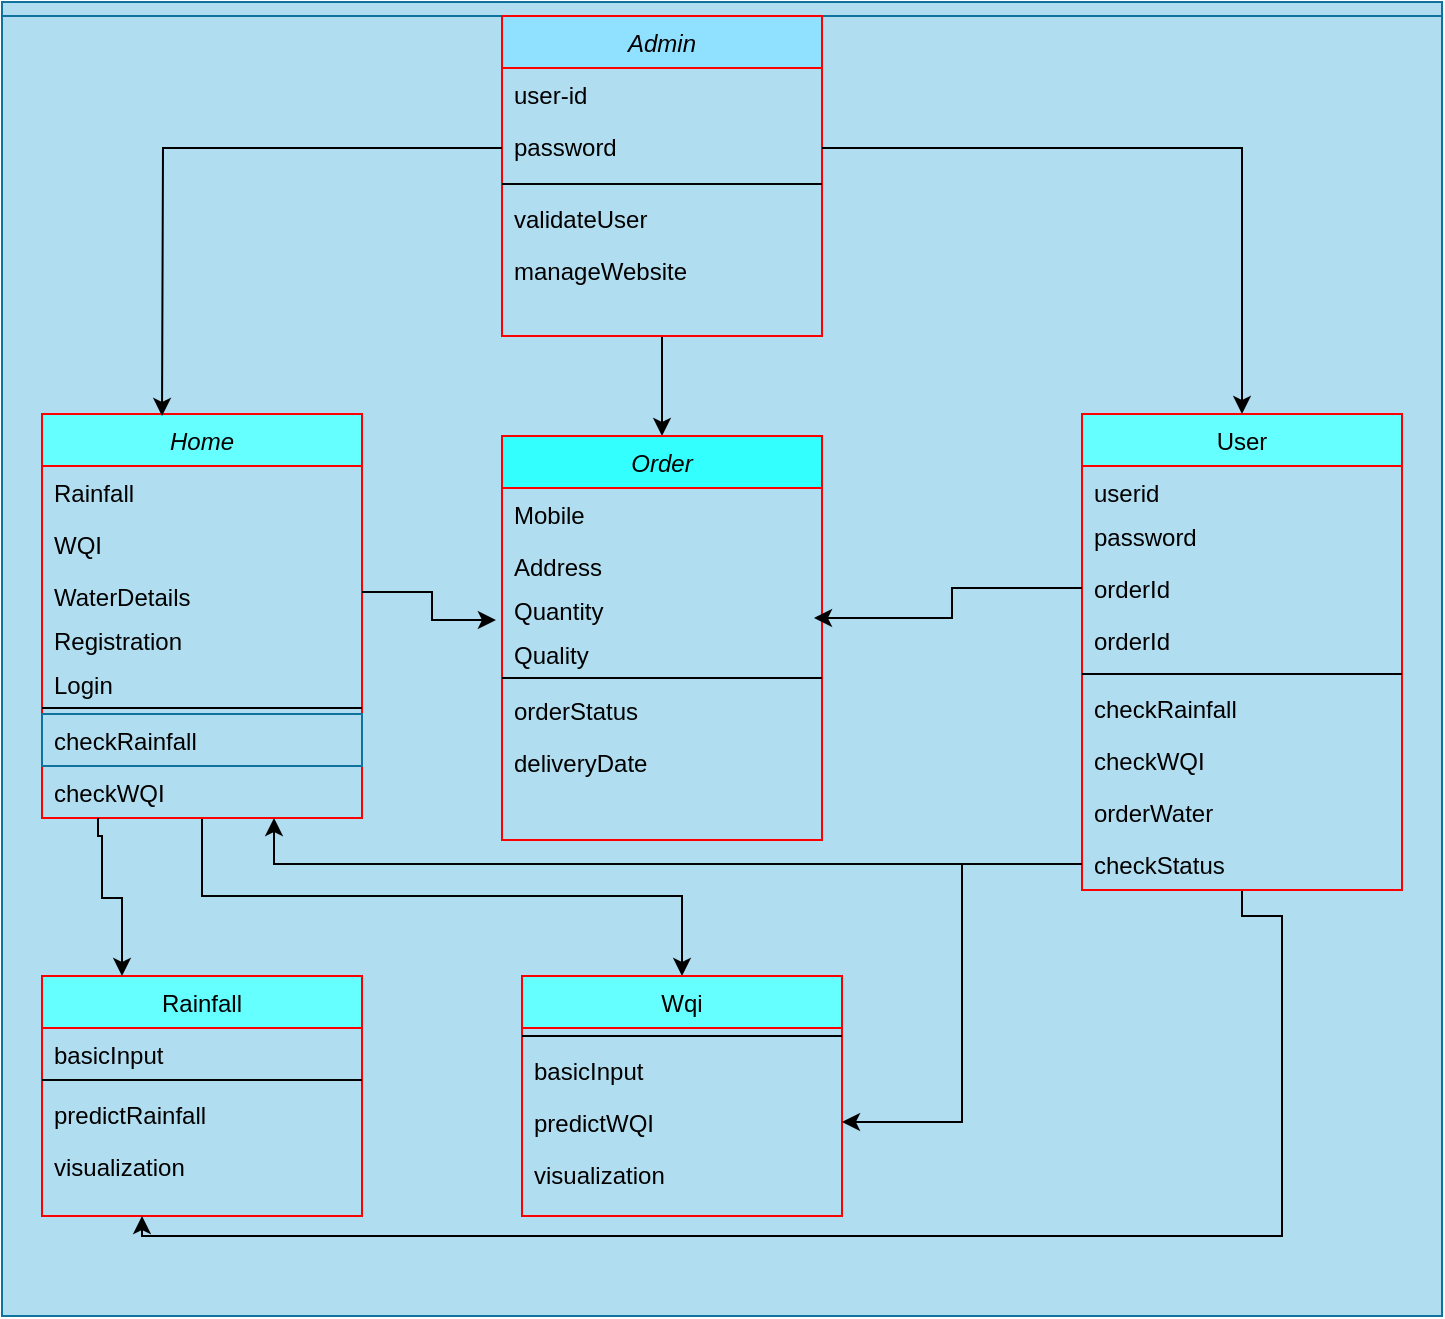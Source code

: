 <mxfile version="20.2.1" type="device" pages="2"><diagram id="C5RBs43oDa-KdzZeNtuy" name="Page-1"><mxGraphModel dx="868" dy="488" grid="1" gridSize="10" guides="1" tooltips="1" connect="1" arrows="1" fold="1" page="1" pageScale="1" pageWidth="827" pageHeight="1169" math="0" shadow="0"><root><mxCell id="WIyWlLk6GJQsqaUBKTNV-0"/><mxCell id="WIyWlLk6GJQsqaUBKTNV-1" parent="WIyWlLk6GJQsqaUBKTNV-0"/><mxCell id="xY2aFi6wceSaTwG1Ltcs-5" value="" style="rounded=0;whiteSpace=wrap;html=1;fillColor=#b1ddf0;strokeColor=#10739e;" parent="WIyWlLk6GJQsqaUBKTNV-1" vertex="1"><mxGeometry x="40" y="3" width="720" height="650" as="geometry"/></mxCell><mxCell id="xY2aFi6wceSaTwG1Ltcs-4" value="" style="rounded=0;whiteSpace=wrap;html=1;fillColor=#b1ddf0;strokeColor=#10739e;" parent="WIyWlLk6GJQsqaUBKTNV-1" vertex="1"><mxGeometry x="40" y="10" width="720" height="650" as="geometry"/></mxCell><mxCell id="K91ypaOYIrVPUOFfMCB2-0" style="edgeStyle=orthogonalEdgeStyle;rounded=0;orthogonalLoop=1;jettySize=auto;html=1;entryX=0.5;entryY=0;entryDx=0;entryDy=0;fontSize=12;" parent="WIyWlLk6GJQsqaUBKTNV-1" source="zkfFHV4jXpPFQw0GAbJ--0" target="zkfFHV4jXpPFQw0GAbJ--13" edge="1"><mxGeometry relative="1" as="geometry"><Array as="points"><mxPoint x="140" y="450"/><mxPoint x="380" y="450"/></Array></mxGeometry></mxCell><mxCell id="zkfFHV4jXpPFQw0GAbJ--0" value="Home" style="swimlane;fontStyle=2;align=center;verticalAlign=top;childLayout=stackLayout;horizontal=1;startSize=26;horizontalStack=0;resizeParent=1;resizeLast=0;collapsible=1;marginBottom=0;rounded=0;shadow=0;strokeWidth=1;fillColor=#66FFFF;strokeColor=#FF0000;" parent="WIyWlLk6GJQsqaUBKTNV-1" vertex="1"><mxGeometry x="60" y="209" width="160" height="202" as="geometry"><mxRectangle x="230" y="140" width="160" height="26" as="alternateBounds"/></mxGeometry></mxCell><mxCell id="zkfFHV4jXpPFQw0GAbJ--1" value="Rainfall" style="text;align=left;verticalAlign=top;spacingLeft=4;spacingRight=4;overflow=hidden;rotatable=0;points=[[0,0.5],[1,0.5]];portConstraint=eastwest;" parent="zkfFHV4jXpPFQw0GAbJ--0" vertex="1"><mxGeometry y="26" width="160" height="26" as="geometry"/></mxCell><mxCell id="zkfFHV4jXpPFQw0GAbJ--2" value="WQI" style="text;align=left;verticalAlign=top;spacingLeft=4;spacingRight=4;overflow=hidden;rotatable=0;points=[[0,0.5],[1,0.5]];portConstraint=eastwest;rounded=0;shadow=0;html=0;" parent="zkfFHV4jXpPFQw0GAbJ--0" vertex="1"><mxGeometry y="52" width="160" height="26" as="geometry"/></mxCell><mxCell id="zkfFHV4jXpPFQw0GAbJ--3" value="WaterDetails" style="text;align=left;verticalAlign=top;spacingLeft=4;spacingRight=4;overflow=hidden;rotatable=0;points=[[0,0.5],[1,0.5]];portConstraint=eastwest;rounded=0;shadow=0;html=0;" parent="zkfFHV4jXpPFQw0GAbJ--0" vertex="1"><mxGeometry y="78" width="160" height="22" as="geometry"/></mxCell><mxCell id="aniymq7O1Pnip-CShYAX-16" value="Registration" style="text;align=left;verticalAlign=top;spacingLeft=4;spacingRight=4;overflow=hidden;rotatable=0;points=[[0,0.5],[1,0.5]];portConstraint=eastwest;rounded=0;shadow=0;html=0;" parent="zkfFHV4jXpPFQw0GAbJ--0" vertex="1"><mxGeometry y="100" width="160" height="22" as="geometry"/></mxCell><mxCell id="aniymq7O1Pnip-CShYAX-17" value="Login" style="text;align=left;verticalAlign=top;spacingLeft=4;spacingRight=4;overflow=hidden;rotatable=0;points=[[0,0.5],[1,0.5]];portConstraint=eastwest;rounded=0;shadow=0;html=0;" parent="zkfFHV4jXpPFQw0GAbJ--0" vertex="1"><mxGeometry y="122" width="160" height="22" as="geometry"/></mxCell><mxCell id="zkfFHV4jXpPFQw0GAbJ--4" value="" style="line;html=1;strokeWidth=1;align=left;verticalAlign=middle;spacingTop=-1;spacingLeft=3;spacingRight=3;rotatable=0;labelPosition=right;points=[];portConstraint=eastwest;" parent="zkfFHV4jXpPFQw0GAbJ--0" vertex="1"><mxGeometry y="144" width="160" height="6" as="geometry"/></mxCell><mxCell id="aniymq7O1Pnip-CShYAX-18" value="checkRainfall" style="text;align=left;verticalAlign=top;spacingLeft=4;spacingRight=4;overflow=hidden;rotatable=0;points=[[0,0.5],[1,0.5]];portConstraint=eastwest;fillColor=#b1ddf0;strokeColor=#10739e;" parent="zkfFHV4jXpPFQw0GAbJ--0" vertex="1"><mxGeometry y="150" width="160" height="26" as="geometry"/></mxCell><mxCell id="aniymq7O1Pnip-CShYAX-19" value="checkWQI" style="text;align=left;verticalAlign=top;spacingLeft=4;spacingRight=4;overflow=hidden;rotatable=0;points=[[0,0.5],[1,0.5]];portConstraint=eastwest;" parent="zkfFHV4jXpPFQw0GAbJ--0" vertex="1"><mxGeometry y="176" width="160" height="26" as="geometry"/></mxCell><mxCell id="zkfFHV4jXpPFQw0GAbJ--6" value="Rainfall" style="swimlane;fontStyle=0;align=center;verticalAlign=top;childLayout=stackLayout;horizontal=1;startSize=26;horizontalStack=0;resizeParent=1;resizeLast=0;collapsible=1;marginBottom=0;rounded=0;shadow=0;strokeWidth=1;strokeColor=#FF0000;fillColor=#66FFFF;" parent="WIyWlLk6GJQsqaUBKTNV-1" vertex="1"><mxGeometry x="60" y="490" width="160" height="120" as="geometry"><mxRectangle x="130" y="380" width="160" height="26" as="alternateBounds"/></mxGeometry></mxCell><mxCell id="zkfFHV4jXpPFQw0GAbJ--8" value="basicInput" style="text;align=left;verticalAlign=top;spacingLeft=4;spacingRight=4;overflow=hidden;rotatable=0;points=[[0,0.5],[1,0.5]];portConstraint=eastwest;rounded=0;shadow=0;html=0;" parent="zkfFHV4jXpPFQw0GAbJ--6" vertex="1"><mxGeometry y="26" width="160" height="22" as="geometry"/></mxCell><mxCell id="zkfFHV4jXpPFQw0GAbJ--9" value="" style="line;html=1;strokeWidth=1;align=left;verticalAlign=middle;spacingTop=-1;spacingLeft=3;spacingRight=3;rotatable=0;labelPosition=right;points=[];portConstraint=eastwest;" parent="zkfFHV4jXpPFQw0GAbJ--6" vertex="1"><mxGeometry y="48" width="160" height="8" as="geometry"/></mxCell><mxCell id="zkfFHV4jXpPFQw0GAbJ--11" value="predictRainfall" style="text;align=left;verticalAlign=top;spacingLeft=4;spacingRight=4;overflow=hidden;rotatable=0;points=[[0,0.5],[1,0.5]];portConstraint=eastwest;" parent="zkfFHV4jXpPFQw0GAbJ--6" vertex="1"><mxGeometry y="56" width="160" height="26" as="geometry"/></mxCell><mxCell id="aniymq7O1Pnip-CShYAX-45" value="visualization" style="text;align=left;verticalAlign=top;spacingLeft=4;spacingRight=4;overflow=hidden;rotatable=0;points=[[0,0.5],[1,0.5]];portConstraint=eastwest;" parent="zkfFHV4jXpPFQw0GAbJ--6" vertex="1"><mxGeometry y="82" width="160" height="26" as="geometry"/></mxCell><mxCell id="zkfFHV4jXpPFQw0GAbJ--13" value="Wqi" style="swimlane;fontStyle=0;align=center;verticalAlign=top;childLayout=stackLayout;horizontal=1;startSize=26;horizontalStack=0;resizeParent=1;resizeLast=0;collapsible=1;marginBottom=0;rounded=0;shadow=0;strokeWidth=1;fillColor=#66FFFF;strokeColor=#FF0000;" parent="WIyWlLk6GJQsqaUBKTNV-1" vertex="1"><mxGeometry x="300" y="490" width="160" height="120" as="geometry"><mxRectangle x="340" y="380" width="170" height="26" as="alternateBounds"/></mxGeometry></mxCell><mxCell id="zkfFHV4jXpPFQw0GAbJ--15" value="" style="line;html=1;strokeWidth=1;align=left;verticalAlign=middle;spacingTop=-1;spacingLeft=3;spacingRight=3;rotatable=0;labelPosition=right;points=[];portConstraint=eastwest;" parent="zkfFHV4jXpPFQw0GAbJ--13" vertex="1"><mxGeometry y="26" width="160" height="8" as="geometry"/></mxCell><mxCell id="zkfFHV4jXpPFQw0GAbJ--14" value="basicInput" style="text;align=left;verticalAlign=top;spacingLeft=4;spacingRight=4;overflow=hidden;rotatable=0;points=[[0,0.5],[1,0.5]];portConstraint=eastwest;" parent="zkfFHV4jXpPFQw0GAbJ--13" vertex="1"><mxGeometry y="34" width="160" height="26" as="geometry"/></mxCell><mxCell id="aniymq7O1Pnip-CShYAX-24" value="predictWQI" style="text;align=left;verticalAlign=top;spacingLeft=4;spacingRight=4;overflow=hidden;rotatable=0;points=[[0,0.5],[1,0.5]];portConstraint=eastwest;" parent="zkfFHV4jXpPFQw0GAbJ--13" vertex="1"><mxGeometry y="60" width="160" height="26" as="geometry"/></mxCell><mxCell id="aniymq7O1Pnip-CShYAX-47" value="visualization" style="text;align=left;verticalAlign=top;spacingLeft=4;spacingRight=4;overflow=hidden;rotatable=0;points=[[0,0.5],[1,0.5]];portConstraint=eastwest;" parent="zkfFHV4jXpPFQw0GAbJ--13" vertex="1"><mxGeometry y="86" width="160" height="26" as="geometry"/></mxCell><mxCell id="Z3a6K7QzLbf-RJxvpQ3A-7" style="edgeStyle=orthogonalEdgeStyle;rounded=0;orthogonalLoop=1;jettySize=auto;html=1;entryX=1;entryY=0.5;entryDx=0;entryDy=0;" parent="WIyWlLk6GJQsqaUBKTNV-1" source="aniymq7O1Pnip-CShYAX-25" target="aniymq7O1Pnip-CShYAX-24" edge="1"><mxGeometry relative="1" as="geometry"><mxPoint x="630" y="450" as="sourcePoint"/><Array as="points"/></mxGeometry></mxCell><mxCell id="Z3a6K7QzLbf-RJxvpQ3A-8" style="edgeStyle=orthogonalEdgeStyle;rounded=0;orthogonalLoop=1;jettySize=auto;html=1;exitX=0.5;exitY=1;exitDx=0;exitDy=0;" parent="WIyWlLk6GJQsqaUBKTNV-1" source="zkfFHV4jXpPFQw0GAbJ--17" edge="1"><mxGeometry relative="1" as="geometry"><mxPoint x="110" y="610" as="targetPoint"/><Array as="points"><mxPoint x="660" y="460"/><mxPoint x="680" y="460"/><mxPoint x="680" y="620"/><mxPoint x="110" y="620"/></Array></mxGeometry></mxCell><mxCell id="zkfFHV4jXpPFQw0GAbJ--17" value="User" style="swimlane;fontStyle=0;align=center;verticalAlign=top;childLayout=stackLayout;horizontal=1;startSize=26;horizontalStack=0;resizeParent=1;resizeLast=0;collapsible=1;marginBottom=0;rounded=0;shadow=0;strokeWidth=1;fillColor=#66FFFF;strokeColor=#FF0000;" parent="WIyWlLk6GJQsqaUBKTNV-1" vertex="1"><mxGeometry x="580" y="209" width="160" height="238" as="geometry"><mxRectangle x="550" y="140" width="160" height="26" as="alternateBounds"/></mxGeometry></mxCell><mxCell id="zkfFHV4jXpPFQw0GAbJ--18" value="userid" style="text;align=left;verticalAlign=top;spacingLeft=4;spacingRight=4;overflow=hidden;rotatable=0;points=[[0,0.5],[1,0.5]];portConstraint=eastwest;" parent="zkfFHV4jXpPFQw0GAbJ--17" vertex="1"><mxGeometry y="26" width="160" height="22" as="geometry"/></mxCell><mxCell id="zkfFHV4jXpPFQw0GAbJ--19" value="password" style="text;align=left;verticalAlign=top;spacingLeft=4;spacingRight=4;overflow=hidden;rotatable=0;points=[[0,0.5],[1,0.5]];portConstraint=eastwest;rounded=0;shadow=0;html=0;" parent="zkfFHV4jXpPFQw0GAbJ--17" vertex="1"><mxGeometry y="48" width="160" height="26" as="geometry"/></mxCell><mxCell id="zkfFHV4jXpPFQw0GAbJ--20" value="orderId" style="text;align=left;verticalAlign=top;spacingLeft=4;spacingRight=4;overflow=hidden;rotatable=0;points=[[0,0.5],[1,0.5]];portConstraint=eastwest;rounded=0;shadow=0;html=0;" parent="zkfFHV4jXpPFQw0GAbJ--17" vertex="1"><mxGeometry y="74" width="160" height="26" as="geometry"/></mxCell><mxCell id="K91ypaOYIrVPUOFfMCB2-1" value="orderId" style="text;align=left;verticalAlign=top;spacingLeft=4;spacingRight=4;overflow=hidden;rotatable=0;points=[[0,0.5],[1,0.5]];portConstraint=eastwest;rounded=0;shadow=0;html=0;" parent="zkfFHV4jXpPFQw0GAbJ--17" vertex="1"><mxGeometry y="100" width="160" height="26" as="geometry"/></mxCell><mxCell id="zkfFHV4jXpPFQw0GAbJ--23" value="" style="line;html=1;strokeWidth=1;align=left;verticalAlign=middle;spacingTop=-1;spacingLeft=3;spacingRight=3;rotatable=0;labelPosition=right;points=[];portConstraint=eastwest;" parent="zkfFHV4jXpPFQw0GAbJ--17" vertex="1"><mxGeometry y="126" width="160" height="8" as="geometry"/></mxCell><mxCell id="zkfFHV4jXpPFQw0GAbJ--24" value="checkRainfall" style="text;align=left;verticalAlign=top;spacingLeft=4;spacingRight=4;overflow=hidden;rotatable=0;points=[[0,0.5],[1,0.5]];portConstraint=eastwest;" parent="zkfFHV4jXpPFQw0GAbJ--17" vertex="1"><mxGeometry y="134" width="160" height="26" as="geometry"/></mxCell><mxCell id="zkfFHV4jXpPFQw0GAbJ--25" value="checkWQI" style="text;align=left;verticalAlign=top;spacingLeft=4;spacingRight=4;overflow=hidden;rotatable=0;points=[[0,0.5],[1,0.5]];portConstraint=eastwest;" parent="zkfFHV4jXpPFQw0GAbJ--17" vertex="1"><mxGeometry y="160" width="160" height="26" as="geometry"/></mxCell><mxCell id="aniymq7O1Pnip-CShYAX-14" value="orderWater" style="text;align=left;verticalAlign=top;spacingLeft=4;spacingRight=4;overflow=hidden;rotatable=0;points=[[0,0.5],[1,0.5]];portConstraint=eastwest;" parent="zkfFHV4jXpPFQw0GAbJ--17" vertex="1"><mxGeometry y="186" width="160" height="26" as="geometry"/></mxCell><mxCell id="aniymq7O1Pnip-CShYAX-25" value="checkStatus" style="text;align=left;verticalAlign=top;spacingLeft=4;spacingRight=4;overflow=hidden;rotatable=0;points=[[0,0.5],[1,0.5]];portConstraint=eastwest;" parent="zkfFHV4jXpPFQw0GAbJ--17" vertex="1"><mxGeometry y="212" width="160" height="26" as="geometry"/></mxCell><mxCell id="Z3a6K7QzLbf-RJxvpQ3A-1" style="edgeStyle=orthogonalEdgeStyle;rounded=0;orthogonalLoop=1;jettySize=auto;html=1;exitX=0.5;exitY=1;exitDx=0;exitDy=0;entryX=0.5;entryY=0;entryDx=0;entryDy=0;" parent="WIyWlLk6GJQsqaUBKTNV-1" source="aniymq7O1Pnip-CShYAX-8" target="aniymq7O1Pnip-CShYAX-32" edge="1"><mxGeometry relative="1" as="geometry"/></mxCell><mxCell id="aniymq7O1Pnip-CShYAX-8" value="Admin" style="swimlane;fontStyle=2;align=center;verticalAlign=top;childLayout=stackLayout;horizontal=1;startSize=26;horizontalStack=0;resizeParent=1;resizeLast=0;collapsible=1;marginBottom=0;rounded=0;shadow=0;strokeWidth=1;fillColor=#8FE1FF;strokeColor=#FF0000;" parent="WIyWlLk6GJQsqaUBKTNV-1" vertex="1"><mxGeometry x="290" y="10" width="160" height="160" as="geometry"><mxRectangle x="230" y="140" width="160" height="26" as="alternateBounds"/></mxGeometry></mxCell><mxCell id="aniymq7O1Pnip-CShYAX-9" value="user-id&#10;" style="text;align=left;verticalAlign=top;spacingLeft=4;spacingRight=4;overflow=hidden;rotatable=0;points=[[0,0.5],[1,0.5]];portConstraint=eastwest;" parent="aniymq7O1Pnip-CShYAX-8" vertex="1"><mxGeometry y="26" width="160" height="26" as="geometry"/></mxCell><mxCell id="aniymq7O1Pnip-CShYAX-11" value="password" style="text;align=left;verticalAlign=top;spacingLeft=4;spacingRight=4;overflow=hidden;rotatable=0;points=[[0,0.5],[1,0.5]];portConstraint=eastwest;rounded=0;shadow=0;html=0;" parent="aniymq7O1Pnip-CShYAX-8" vertex="1"><mxGeometry y="52" width="160" height="28" as="geometry"/></mxCell><mxCell id="aniymq7O1Pnip-CShYAX-12" value="" style="line;html=1;strokeWidth=1;align=left;verticalAlign=middle;spacingTop=-1;spacingLeft=3;spacingRight=3;rotatable=0;labelPosition=right;points=[];portConstraint=eastwest;" parent="aniymq7O1Pnip-CShYAX-8" vertex="1"><mxGeometry y="80" width="160" height="8" as="geometry"/></mxCell><mxCell id="aniymq7O1Pnip-CShYAX-13" value="validateUser" style="text;align=left;verticalAlign=top;spacingLeft=4;spacingRight=4;overflow=hidden;rotatable=0;points=[[0,0.5],[1,0.5]];portConstraint=eastwest;" parent="aniymq7O1Pnip-CShYAX-8" vertex="1"><mxGeometry y="88" width="160" height="26" as="geometry"/></mxCell><mxCell id="aniymq7O1Pnip-CShYAX-15" value="manageWebsite" style="text;align=left;verticalAlign=top;spacingLeft=4;spacingRight=4;overflow=hidden;rotatable=0;points=[[0,0.5],[1,0.5]];portConstraint=eastwest;" parent="aniymq7O1Pnip-CShYAX-8" vertex="1"><mxGeometry y="114" width="160" height="26" as="geometry"/></mxCell><mxCell id="aniymq7O1Pnip-CShYAX-27" style="edgeStyle=orthogonalEdgeStyle;rounded=0;orthogonalLoop=1;jettySize=auto;html=1;entryX=0.5;entryY=0;entryDx=0;entryDy=0;" parent="WIyWlLk6GJQsqaUBKTNV-1" source="aniymq7O1Pnip-CShYAX-11" edge="1"><mxGeometry relative="1" as="geometry"><mxPoint x="120" y="210" as="targetPoint"/></mxGeometry></mxCell><mxCell id="aniymq7O1Pnip-CShYAX-28" style="edgeStyle=orthogonalEdgeStyle;rounded=0;orthogonalLoop=1;jettySize=auto;html=1;exitX=1;exitY=0.5;exitDx=0;exitDy=0;" parent="WIyWlLk6GJQsqaUBKTNV-1" source="aniymq7O1Pnip-CShYAX-11" target="zkfFHV4jXpPFQw0GAbJ--17" edge="1"><mxGeometry relative="1" as="geometry"/></mxCell><mxCell id="aniymq7O1Pnip-CShYAX-32" value="Order" style="swimlane;fontStyle=2;align=center;verticalAlign=top;childLayout=stackLayout;horizontal=1;startSize=26;horizontalStack=0;resizeParent=1;resizeLast=0;collapsible=1;marginBottom=0;rounded=0;shadow=0;strokeWidth=1;fillColor=#33FFFF;strokeColor=#FF0000;" parent="WIyWlLk6GJQsqaUBKTNV-1" vertex="1"><mxGeometry x="290" y="220" width="160" height="202" as="geometry"><mxRectangle x="230" y="140" width="160" height="26" as="alternateBounds"/></mxGeometry></mxCell><mxCell id="aniymq7O1Pnip-CShYAX-34" value="Mobile" style="text;align=left;verticalAlign=top;spacingLeft=4;spacingRight=4;overflow=hidden;rotatable=0;points=[[0,0.5],[1,0.5]];portConstraint=eastwest;rounded=0;shadow=0;html=0;" parent="aniymq7O1Pnip-CShYAX-32" vertex="1"><mxGeometry y="26" width="160" height="26" as="geometry"/></mxCell><mxCell id="aniymq7O1Pnip-CShYAX-35" value="Address" style="text;align=left;verticalAlign=top;spacingLeft=4;spacingRight=4;overflow=hidden;rotatable=0;points=[[0,0.5],[1,0.5]];portConstraint=eastwest;rounded=0;shadow=0;html=0;" parent="aniymq7O1Pnip-CShYAX-32" vertex="1"><mxGeometry y="52" width="160" height="22" as="geometry"/></mxCell><mxCell id="aniymq7O1Pnip-CShYAX-36" value="Quantity" style="text;align=left;verticalAlign=top;spacingLeft=4;spacingRight=4;overflow=hidden;rotatable=0;points=[[0,0.5],[1,0.5]];portConstraint=eastwest;rounded=0;shadow=0;html=0;" parent="aniymq7O1Pnip-CShYAX-32" vertex="1"><mxGeometry y="74" width="160" height="22" as="geometry"/></mxCell><mxCell id="aniymq7O1Pnip-CShYAX-37" value="Quality" style="text;align=left;verticalAlign=top;spacingLeft=4;spacingRight=4;overflow=hidden;rotatable=0;points=[[0,0.5],[1,0.5]];portConstraint=eastwest;rounded=0;shadow=0;html=0;" parent="aniymq7O1Pnip-CShYAX-32" vertex="1"><mxGeometry y="96" width="160" height="22" as="geometry"/></mxCell><mxCell id="aniymq7O1Pnip-CShYAX-38" value="" style="line;html=1;strokeWidth=1;align=left;verticalAlign=middle;spacingTop=-1;spacingLeft=3;spacingRight=3;rotatable=0;labelPosition=right;points=[];portConstraint=eastwest;" parent="aniymq7O1Pnip-CShYAX-32" vertex="1"><mxGeometry y="118" width="160" height="6" as="geometry"/></mxCell><mxCell id="aniymq7O1Pnip-CShYAX-39" value="orderStatus" style="text;align=left;verticalAlign=top;spacingLeft=4;spacingRight=4;overflow=hidden;rotatable=0;points=[[0,0.5],[1,0.5]];portConstraint=eastwest;" parent="aniymq7O1Pnip-CShYAX-32" vertex="1"><mxGeometry y="124" width="160" height="26" as="geometry"/></mxCell><mxCell id="aniymq7O1Pnip-CShYAX-40" value="deliveryDate" style="text;align=left;verticalAlign=top;spacingLeft=4;spacingRight=4;overflow=hidden;rotatable=0;points=[[0,0.5],[1,0.5]];portConstraint=eastwest;" parent="aniymq7O1Pnip-CShYAX-32" vertex="1"><mxGeometry y="150" width="160" height="26" as="geometry"/></mxCell><mxCell id="Z3a6K7QzLbf-RJxvpQ3A-19" style="edgeStyle=orthogonalEdgeStyle;rounded=0;orthogonalLoop=1;jettySize=auto;html=1;exitX=1;exitY=0.5;exitDx=0;exitDy=0;entryX=-0.019;entryY=-0.182;entryDx=0;entryDy=0;entryPerimeter=0;" parent="WIyWlLk6GJQsqaUBKTNV-1" source="zkfFHV4jXpPFQw0GAbJ--3" target="aniymq7O1Pnip-CShYAX-37" edge="1"><mxGeometry relative="1" as="geometry"/></mxCell><mxCell id="Z3a6K7QzLbf-RJxvpQ3A-20" style="edgeStyle=orthogonalEdgeStyle;rounded=0;orthogonalLoop=1;jettySize=auto;html=1;exitX=0;exitY=0.5;exitDx=0;exitDy=0;entryX=0.975;entryY=-0.227;entryDx=0;entryDy=0;entryPerimeter=0;" parent="WIyWlLk6GJQsqaUBKTNV-1" source="zkfFHV4jXpPFQw0GAbJ--20" target="aniymq7O1Pnip-CShYAX-37" edge="1"><mxGeometry relative="1" as="geometry"/></mxCell><mxCell id="xY2aFi6wceSaTwG1Ltcs-1" style="edgeStyle=orthogonalEdgeStyle;rounded=0;orthogonalLoop=1;jettySize=auto;html=1;exitX=0;exitY=0.5;exitDx=0;exitDy=0;entryX=0.725;entryY=1;entryDx=0;entryDy=0;entryPerimeter=0;" parent="WIyWlLk6GJQsqaUBKTNV-1" source="aniymq7O1Pnip-CShYAX-25" target="aniymq7O1Pnip-CShYAX-19" edge="1"><mxGeometry relative="1" as="geometry"/></mxCell><mxCell id="xY2aFi6wceSaTwG1Ltcs-2" style="edgeStyle=orthogonalEdgeStyle;rounded=0;orthogonalLoop=1;jettySize=auto;html=1;exitX=0.175;exitY=1;exitDx=0;exitDy=0;entryX=0.25;entryY=0;entryDx=0;entryDy=0;exitPerimeter=0;" parent="WIyWlLk6GJQsqaUBKTNV-1" source="aniymq7O1Pnip-CShYAX-19" target="zkfFHV4jXpPFQw0GAbJ--6" edge="1"><mxGeometry relative="1" as="geometry"><Array as="points"><mxPoint x="88" y="420"/><mxPoint x="90" y="420"/><mxPoint x="90" y="451"/><mxPoint x="100" y="451"/></Array></mxGeometry></mxCell></root></mxGraphModel></diagram><diagram id="TQ0Q-PFCS5Fmf-TOzY1V" name="Page-2"><mxGraphModel dx="1240" dy="697" grid="1" gridSize="10" guides="1" tooltips="1" connect="1" arrows="1" fold="1" page="1" pageScale="1" pageWidth="850" pageHeight="1100" math="0" shadow="0"><root><mxCell id="0"/><mxCell id="1" parent="0"/><mxCell id="9cZlnjI-HafeqQw0aiy--1" value="" style="rounded=0;whiteSpace=wrap;html=1;fillColor=#f5f5f5;fontColor=#333333;strokeColor=#666666;" parent="1" vertex="1"><mxGeometry x="20" y="10" width="770" height="790" as="geometry"/></mxCell><mxCell id="koAA99nlZS-hsn2EnZBY-18" style="edgeStyle=orthogonalEdgeStyle;rounded=0;orthogonalLoop=1;jettySize=auto;html=1;exitX=0.5;exitY=1;exitDx=0;exitDy=0;entryX=0.5;entryY=0;entryDx=0;entryDy=0;fontSize=12;" parent="1" source="koAA99nlZS-hsn2EnZBY-1" target="koAA99nlZS-hsn2EnZBY-3" edge="1"><mxGeometry relative="1" as="geometry"/></mxCell><mxCell id="koAA99nlZS-hsn2EnZBY-1" value="" style="ellipse;whiteSpace=wrap;html=1;aspect=fixed;strokeColor=#000000;fillColor=default;" parent="1" vertex="1"><mxGeometry x="370" y="40" width="50" height="50" as="geometry"/></mxCell><mxCell id="koAA99nlZS-hsn2EnZBY-2" value="&lt;b&gt;&lt;font style=&quot;font-size: 15px;&quot;&gt;Start&lt;/font&gt;&lt;/b&gt;" style="text;html=1;strokeColor=none;fillColor=none;align=center;verticalAlign=middle;whiteSpace=wrap;rounded=0;" parent="1" vertex="1"><mxGeometry x="365" y="10" width="60" height="30" as="geometry"/></mxCell><mxCell id="koAA99nlZS-hsn2EnZBY-20" style="edgeStyle=orthogonalEdgeStyle;rounded=0;orthogonalLoop=1;jettySize=auto;html=1;exitX=0.5;exitY=1;exitDx=0;exitDy=0;entryX=0.5;entryY=0;entryDx=0;entryDy=0;fontSize=12;" parent="1" source="koAA99nlZS-hsn2EnZBY-3" target="koAA99nlZS-hsn2EnZBY-4" edge="1"><mxGeometry relative="1" as="geometry"/></mxCell><mxCell id="koAA99nlZS-hsn2EnZBY-3" value="&lt;font style=&quot;font-size: 13px;&quot;&gt;admin id and password&lt;span style=&quot;white-space: pre;&quot;&gt;&#9;&lt;/span&gt;&lt;/font&gt;" style="rounded=1;whiteSpace=wrap;html=1;fontSize=15;strokeColor=#000000;fillColor=default;" parent="1" vertex="1"><mxGeometry x="337.5" y="130" width="115" height="50" as="geometry"/></mxCell><mxCell id="koAA99nlZS-hsn2EnZBY-22" style="edgeStyle=orthogonalEdgeStyle;rounded=0;orthogonalLoop=1;jettySize=auto;html=1;exitX=0.5;exitY=1;exitDx=0;exitDy=0;entryX=0.5;entryY=0;entryDx=0;entryDy=0;fontSize=12;" parent="1" source="koAA99nlZS-hsn2EnZBY-4" target="koAA99nlZS-hsn2EnZBY-7" edge="1"><mxGeometry relative="1" as="geometry"/></mxCell><mxCell id="koAA99nlZS-hsn2EnZBY-23" style="edgeStyle=orthogonalEdgeStyle;rounded=0;orthogonalLoop=1;jettySize=auto;html=1;exitX=0;exitY=0.5;exitDx=0;exitDy=0;entryX=1;entryY=0.5;entryDx=0;entryDy=0;fontSize=12;" parent="1" source="koAA99nlZS-hsn2EnZBY-4" target="koAA99nlZS-hsn2EnZBY-5" edge="1"><mxGeometry relative="1" as="geometry"/></mxCell><mxCell id="koAA99nlZS-hsn2EnZBY-4" value="&lt;font style=&quot;font-size: 12px;&quot;&gt;check id and password&lt;/font&gt;" style="rhombus;whiteSpace=wrap;html=1;fontSize=15;strokeColor=#000000;fillColor=default;" parent="1" vertex="1"><mxGeometry x="345" y="220" width="100" height="90" as="geometry"/></mxCell><mxCell id="koAA99nlZS-hsn2EnZBY-27" style="edgeStyle=orthogonalEdgeStyle;rounded=0;orthogonalLoop=1;jettySize=auto;html=1;exitX=0.5;exitY=0;exitDx=0;exitDy=0;entryX=0;entryY=0.5;entryDx=0;entryDy=0;fontSize=12;" parent="1" source="koAA99nlZS-hsn2EnZBY-5" target="koAA99nlZS-hsn2EnZBY-3" edge="1"><mxGeometry relative="1" as="geometry"/></mxCell><mxCell id="koAA99nlZS-hsn2EnZBY-5" value="Register" style="rounded=1;whiteSpace=wrap;html=1;fontSize=12;strokeColor=#000000;fillColor=default;" parent="1" vertex="1"><mxGeometry x="150" y="240" width="100" height="40" as="geometry"/></mxCell><mxCell id="koAA99nlZS-hsn2EnZBY-28" style="edgeStyle=orthogonalEdgeStyle;rounded=0;orthogonalLoop=1;jettySize=auto;html=1;exitX=0.5;exitY=1;exitDx=0;exitDy=0;entryX=0.5;entryY=0;entryDx=0;entryDy=0;fontSize=12;" parent="1" source="koAA99nlZS-hsn2EnZBY-7" target="koAA99nlZS-hsn2EnZBY-9" edge="1"><mxGeometry relative="1" as="geometry"/></mxCell><mxCell id="koAA99nlZS-hsn2EnZBY-29" style="edgeStyle=orthogonalEdgeStyle;rounded=0;orthogonalLoop=1;jettySize=auto;html=1;exitX=0.5;exitY=1;exitDx=0;exitDy=0;entryX=0.5;entryY=0;entryDx=0;entryDy=0;fontSize=12;" parent="1" source="koAA99nlZS-hsn2EnZBY-7" target="koAA99nlZS-hsn2EnZBY-10" edge="1"><mxGeometry relative="1" as="geometry"/></mxCell><mxCell id="koAA99nlZS-hsn2EnZBY-7" value="&lt;font style=&quot;font-size: 12px;&quot;&gt;login to system&lt;/font&gt;" style="rhombus;whiteSpace=wrap;html=1;fontSize=15;strokeColor=#000000;fillColor=default;" parent="1" vertex="1"><mxGeometry x="345" y="340" width="100" height="90" as="geometry"/></mxCell><mxCell id="koAA99nlZS-hsn2EnZBY-32" style="edgeStyle=orthogonalEdgeStyle;rounded=0;orthogonalLoop=1;jettySize=auto;html=1;exitX=0.5;exitY=1;exitDx=0;exitDy=0;entryX=0;entryY=0.5;entryDx=0;entryDy=0;fontSize=12;" parent="1" source="koAA99nlZS-hsn2EnZBY-8" target="koAA99nlZS-hsn2EnZBY-12" edge="1"><mxGeometry relative="1" as="geometry"/></mxCell><mxCell id="koAA99nlZS-hsn2EnZBY-8" value="&amp;nbsp;rainfall" style="rounded=1;whiteSpace=wrap;html=1;fontSize=12;strokeColor=#000000;fillColor=default;" parent="1" vertex="1"><mxGeometry x="140" y="480" width="100" height="40" as="geometry"/></mxCell><mxCell id="koAA99nlZS-hsn2EnZBY-34" style="edgeStyle=orthogonalEdgeStyle;rounded=0;orthogonalLoop=1;jettySize=auto;html=1;exitX=0.5;exitY=1;exitDx=0;exitDy=0;entryX=0.25;entryY=0;entryDx=0;entryDy=0;fontSize=12;" parent="1" source="koAA99nlZS-hsn2EnZBY-9" target="koAA99nlZS-hsn2EnZBY-12" edge="1"><mxGeometry relative="1" as="geometry"/></mxCell><mxCell id="koAA99nlZS-hsn2EnZBY-9" value="wqi&lt;span style=&quot;color: rgba(0, 0, 0, 0); font-family: monospace; font-size: 0px; text-align: start;&quot;&gt;%3CmxGraphModel%3E%3Croot%3E%3CmxCell%20id%3D%220%22%2F%3E%3CmxCell%20id%3D%221%22%20parent%3D%220%22%2F%3E%3CmxCell%20id%3D%222%22%20value%3D%22Check%20rainfall%22%20style%3D%22rounded%3D1%3BwhiteSpace%3Dwrap%3Bhtml%3D1%3BfontSize%3D12%3BstrokeColor%3D%23000000%3BfillColor%3Ddefault%3B%22%20vertex%3D%221%22%20parent%3D%221%22%3E%3CmxGeometry%20x%3D%22100%22%20y%3D%22480%22%20width%3D%22100%22%20height%3D%2240%22%20as%3D%22geometry%22%2F%3E%3C%2FmxCell%3E%3C%2Froot%3E%3C%2FmxGraphModel%3E&lt;/span&gt;" style="rounded=1;whiteSpace=wrap;html=1;fontSize=12;strokeColor=#000000;fillColor=default;" parent="1" vertex="1"><mxGeometry x="260" y="480" width="100" height="40" as="geometry"/></mxCell><mxCell id="koAA99nlZS-hsn2EnZBY-35" style="edgeStyle=orthogonalEdgeStyle;rounded=0;orthogonalLoop=1;jettySize=auto;html=1;exitX=0.5;exitY=1;exitDx=0;exitDy=0;entryX=0.75;entryY=0;entryDx=0;entryDy=0;fontSize=12;" parent="1" source="koAA99nlZS-hsn2EnZBY-10" target="koAA99nlZS-hsn2EnZBY-12" edge="1"><mxGeometry relative="1" as="geometry"/></mxCell><mxCell id="koAA99nlZS-hsn2EnZBY-10" value="Access Order&lt;span style=&quot;color: rgba(0, 0, 0, 0); font-family: monospace; font-size: 0px; text-align: start;&quot;&gt;%3CmxGraphModel%3E%3Croot%3E%3CmxCell%20id%3D%220%22%2F%3E%3CmxCell%20id%3D%221%22%20parent%3D%220%22%2F%3E%3CmxCell%20id%3D%222%22%20value%3D%22Check%20rainfall%22%20style%3D%22rounded%3D1%3BwhiteSpace%3Dwrap%3Bhtml%3D1%3BfontSize%3D12%3BstrokeColor%3D%23000000%3BfillColor%3Ddefault%3B%22%20vertex%3D%221%22%20parent%3D%221%22%3E%3CmxGeometry%20x%3D%22100%22%20y%3D%22480%22%20width%3D%22100%22%20height%3D%2240%22%20as%3D%22geometry%22%2F%3E%3C%2FmxCell%3E%3C%2Froot%3E%3C%2FmxGraphModel%3E&lt;/span&gt;" style="rounded=1;whiteSpace=wrap;html=1;fontSize=12;strokeColor=#000000;fillColor=default;" parent="1" vertex="1"><mxGeometry x="430" y="480" width="100" height="40" as="geometry"/></mxCell><mxCell id="koAA99nlZS-hsn2EnZBY-33" style="edgeStyle=orthogonalEdgeStyle;rounded=0;orthogonalLoop=1;jettySize=auto;html=1;exitX=0.5;exitY=1;exitDx=0;exitDy=0;entryX=1;entryY=0.5;entryDx=0;entryDy=0;fontSize=12;" parent="1" source="koAA99nlZS-hsn2EnZBY-11" target="koAA99nlZS-hsn2EnZBY-12" edge="1"><mxGeometry relative="1" as="geometry"/></mxCell><mxCell id="koAA99nlZS-hsn2EnZBY-11" value="Contact us" style="rounded=1;whiteSpace=wrap;html=1;fontSize=12;strokeColor=#000000;fillColor=default;" parent="1" vertex="1"><mxGeometry x="550" y="480" width="100" height="40" as="geometry"/></mxCell><mxCell id="koAA99nlZS-hsn2EnZBY-17" style="edgeStyle=orthogonalEdgeStyle;rounded=0;orthogonalLoop=1;jettySize=auto;html=1;exitX=0.5;exitY=1;exitDx=0;exitDy=0;entryX=0.5;entryY=0;entryDx=0;entryDy=0;fontSize=12;startArrow=none;" parent="1" source="koAA99nlZS-hsn2EnZBY-44" target="koAA99nlZS-hsn2EnZBY-13" edge="1"><mxGeometry relative="1" as="geometry"/></mxCell><mxCell id="koAA99nlZS-hsn2EnZBY-12" value="Logout" style="rounded=1;whiteSpace=wrap;html=1;fontSize=12;strokeColor=#000000;fillColor=default;" parent="1" vertex="1"><mxGeometry x="345" y="590" width="100" height="40" as="geometry"/></mxCell><mxCell id="koAA99nlZS-hsn2EnZBY-13" value="" style="ellipse;whiteSpace=wrap;html=1;aspect=fixed;fontSize=12;strokeColor=#000000;fillColor=default;" parent="1" vertex="1"><mxGeometry x="360" y="700" width="70" height="70" as="geometry"/></mxCell><mxCell id="koAA99nlZS-hsn2EnZBY-14" value="" style="ellipse;whiteSpace=wrap;html=1;aspect=fixed;fontSize=12;strokeColor=#000000;fillColor=#000000;" parent="1" vertex="1"><mxGeometry x="370" y="710" width="50" height="50" as="geometry"/></mxCell><mxCell id="koAA99nlZS-hsn2EnZBY-16" value="&lt;b&gt;&lt;font style=&quot;font-size: 15px;&quot;&gt;Stop&lt;/font&gt;&lt;/b&gt;" style="text;html=1;strokeColor=none;fillColor=none;align=center;verticalAlign=middle;whiteSpace=wrap;rounded=0;" parent="1" vertex="1"><mxGeometry x="365" y="770" width="60" height="30" as="geometry"/></mxCell><mxCell id="koAA99nlZS-hsn2EnZBY-38" value="&lt;span style=&quot;background-color: rgb(255, 255, 255);&quot;&gt;No&lt;/span&gt;" style="text;html=1;strokeColor=none;fillColor=none;align=center;verticalAlign=middle;whiteSpace=wrap;rounded=0;labelBackgroundColor=#000000;fontSize=12;" parent="1" vertex="1"><mxGeometry x="260" y="230" width="60" height="30" as="geometry"/></mxCell><mxCell id="koAA99nlZS-hsn2EnZBY-39" value="&lt;span style=&quot;background-color: rgb(255, 255, 255);&quot;&gt;Yes&lt;/span&gt;" style="text;html=1;strokeColor=none;fillColor=none;align=center;verticalAlign=middle;whiteSpace=wrap;rounded=0;labelBackgroundColor=#000000;fontSize=12;" parent="1" vertex="1"><mxGeometry x="395" y="310" width="60" height="30" as="geometry"/></mxCell><mxCell id="koAA99nlZS-hsn2EnZBY-41" value="&lt;span style=&quot;background-color: rgb(255, 255, 255);&quot;&gt;Yes&lt;/span&gt;" style="text;html=1;strokeColor=none;fillColor=none;align=center;verticalAlign=middle;whiteSpace=wrap;rounded=0;labelBackgroundColor=#000000;fontSize=12;" parent="1" vertex="1"><mxGeometry x="365" y="420" width="60" height="30" as="geometry"/></mxCell><mxCell id="koAA99nlZS-hsn2EnZBY-44" value="&lt;span style=&quot;background-color: rgb(255, 255, 255);&quot;&gt;Yes&lt;/span&gt;" style="text;html=1;strokeColor=none;fillColor=none;align=center;verticalAlign=middle;whiteSpace=wrap;rounded=0;labelBackgroundColor=#000000;fontSize=12;" parent="1" vertex="1"><mxGeometry x="365" y="650" width="60" height="30" as="geometry"/></mxCell><mxCell id="koAA99nlZS-hsn2EnZBY-47" value="" style="edgeStyle=orthogonalEdgeStyle;rounded=0;orthogonalLoop=1;jettySize=auto;html=1;exitX=0.5;exitY=1;exitDx=0;exitDy=0;entryX=0.5;entryY=0;entryDx=0;entryDy=0;fontSize=12;endArrow=none;" parent="1" source="koAA99nlZS-hsn2EnZBY-12" target="koAA99nlZS-hsn2EnZBY-44" edge="1"><mxGeometry relative="1" as="geometry"><mxPoint x="395" y="630" as="sourcePoint"/><mxPoint x="395" y="700" as="targetPoint"/></mxGeometry></mxCell><mxCell id="koAA99nlZS-hsn2EnZBY-48" value="&lt;span style=&quot;background-color: rgb(255, 255, 255);&quot;&gt;Yes&lt;/span&gt;" style="text;html=1;strokeColor=none;fillColor=none;align=center;verticalAlign=middle;whiteSpace=wrap;rounded=0;labelBackgroundColor=#000000;fontSize=12;" parent="1" vertex="1"><mxGeometry x="160" y="550" width="60" height="30" as="geometry"/></mxCell><mxCell id="koAA99nlZS-hsn2EnZBY-50" value="&lt;span style=&quot;background-color: rgb(255, 255, 255);&quot;&gt;Yes&lt;/span&gt;" style="text;html=1;strokeColor=none;fillColor=none;align=center;verticalAlign=middle;whiteSpace=wrap;rounded=0;labelBackgroundColor=#000000;fontSize=12;" parent="1" vertex="1"><mxGeometry x="277.5" y="520" width="60" height="30" as="geometry"/></mxCell><mxCell id="koAA99nlZS-hsn2EnZBY-51" value="&lt;span style=&quot;background-color: rgb(255, 255, 255);&quot;&gt;Yes&lt;/span&gt;" style="text;html=1;strokeColor=none;fillColor=none;align=center;verticalAlign=middle;whiteSpace=wrap;rounded=0;labelBackgroundColor=#000000;fontSize=12;" parent="1" vertex="1"><mxGeometry x="570" y="530" width="60" height="30" as="geometry"/></mxCell><mxCell id="koAA99nlZS-hsn2EnZBY-53" value="&lt;span style=&quot;background-color: rgb(255, 255, 255);&quot;&gt;Yes&lt;/span&gt;" style="text;html=1;strokeColor=none;fillColor=none;align=center;verticalAlign=middle;whiteSpace=wrap;rounded=0;labelBackgroundColor=#000000;fontSize=12;" parent="1" vertex="1"><mxGeometry x="450" y="520" width="60" height="30" as="geometry"/></mxCell><mxCell id="koAA99nlZS-hsn2EnZBY-61" style="edgeStyle=orthogonalEdgeStyle;rounded=0;orthogonalLoop=1;jettySize=auto;html=1;exitX=0.5;exitY=1;exitDx=0;exitDy=0;entryX=0;entryY=1;entryDx=0;entryDy=0;fontSize=12;" parent="1" source="koAA99nlZS-hsn2EnZBY-56" target="koAA99nlZS-hsn2EnZBY-12" edge="1"><mxGeometry relative="1" as="geometry"/></mxCell><mxCell id="koAA99nlZS-hsn2EnZBY-56" value="Database" style="rounded=1;whiteSpace=wrap;html=1;fontSize=12;strokeColor=#000000;fillColor=default;" parent="1" vertex="1"><mxGeometry x="20" y="480" width="100" height="40" as="geometry"/></mxCell><mxCell id="koAA99nlZS-hsn2EnZBY-62" style="edgeStyle=orthogonalEdgeStyle;rounded=0;orthogonalLoop=1;jettySize=auto;html=1;exitX=0.5;exitY=1;exitDx=0;exitDy=0;entryX=1;entryY=1;entryDx=0;entryDy=0;fontSize=12;" parent="1" source="koAA99nlZS-hsn2EnZBY-57" target="koAA99nlZS-hsn2EnZBY-12" edge="1"><mxGeometry relative="1" as="geometry"/></mxCell><mxCell id="koAA99nlZS-hsn2EnZBY-57" value="Server" style="rounded=1;whiteSpace=wrap;html=1;fontSize=12;strokeColor=#000000;fillColor=default;" parent="1" vertex="1"><mxGeometry x="670" y="480" width="100" height="40" as="geometry"/></mxCell><mxCell id="koAA99nlZS-hsn2EnZBY-63" value="&lt;span style=&quot;background-color: rgb(255, 255, 255);&quot;&gt;Yes&lt;/span&gt;" style="text;html=1;strokeColor=none;fillColor=none;align=center;verticalAlign=middle;whiteSpace=wrap;rounded=0;labelBackgroundColor=#000000;fontSize=12;" parent="1" vertex="1"><mxGeometry x="40" y="560" width="60" height="30" as="geometry"/></mxCell><mxCell id="koAA99nlZS-hsn2EnZBY-64" value="&lt;span style=&quot;background-color: rgb(255, 255, 255);&quot;&gt;Yes&lt;/span&gt;" style="text;html=1;strokeColor=none;fillColor=none;align=center;verticalAlign=middle;whiteSpace=wrap;rounded=0;labelBackgroundColor=#000000;fontSize=12;" parent="1" vertex="1"><mxGeometry x="690" y="550" width="60" height="30" as="geometry"/></mxCell></root></mxGraphModel></diagram></mxfile>